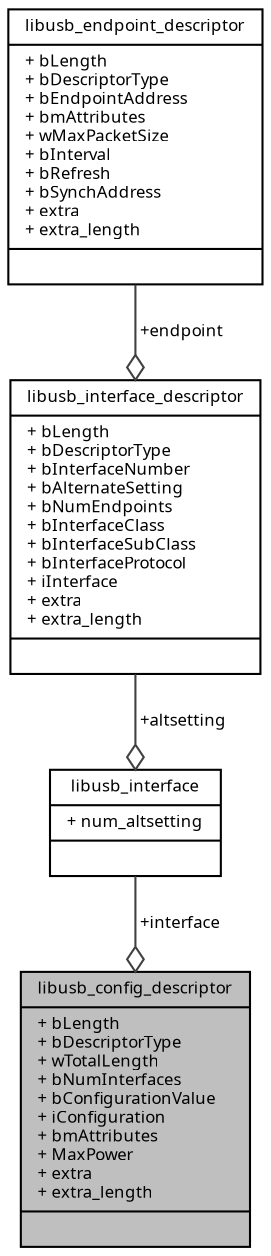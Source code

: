 digraph "libusb_config_descriptor"
{
  edge [fontname="Sans",fontsize="8",labelfontname="Sans",labelfontsize="8"];
  node [fontname="Sans",fontsize="8",shape=record];
  Node1 [label="{libusb_config_descriptor\n|+ bLength\l+ bDescriptorType\l+ wTotalLength\l+ bNumInterfaces\l+ bConfigurationValue\l+ iConfiguration\l+ bmAttributes\l+ MaxPower\l+ extra\l+ extra_length\l|}",height=0.2,width=0.4,color="black", fillcolor="grey75", style="filled", fontcolor="black"];
  Node2 -> Node1 [color="grey25",fontsize="8",style="solid",label=" +interface" ,arrowhead="odiamond",fontname="Sans"];
  Node2 [label="{libusb_interface\n|+ num_altsetting\l|}",height=0.2,width=0.4,color="black", fillcolor="white", style="filled",URL="$structlibusb__interface.html"];
  Node3 -> Node2 [color="grey25",fontsize="8",style="solid",label=" +altsetting" ,arrowhead="odiamond",fontname="Sans"];
  Node3 [label="{libusb_interface_descriptor\n|+ bLength\l+ bDescriptorType\l+ bInterfaceNumber\l+ bAlternateSetting\l+ bNumEndpoints\l+ bInterfaceClass\l+ bInterfaceSubClass\l+ bInterfaceProtocol\l+ iInterface\l+ extra\l+ extra_length\l|}",height=0.2,width=0.4,color="black", fillcolor="white", style="filled",URL="$structlibusb__interface__descriptor.html"];
  Node4 -> Node3 [color="grey25",fontsize="8",style="solid",label=" +endpoint" ,arrowhead="odiamond",fontname="Sans"];
  Node4 [label="{libusb_endpoint_descriptor\n|+ bLength\l+ bDescriptorType\l+ bEndpointAddress\l+ bmAttributes\l+ wMaxPacketSize\l+ bInterval\l+ bRefresh\l+ bSynchAddress\l+ extra\l+ extra_length\l|}",height=0.2,width=0.4,color="black", fillcolor="white", style="filled",URL="$structlibusb__endpoint__descriptor.html"];
}
